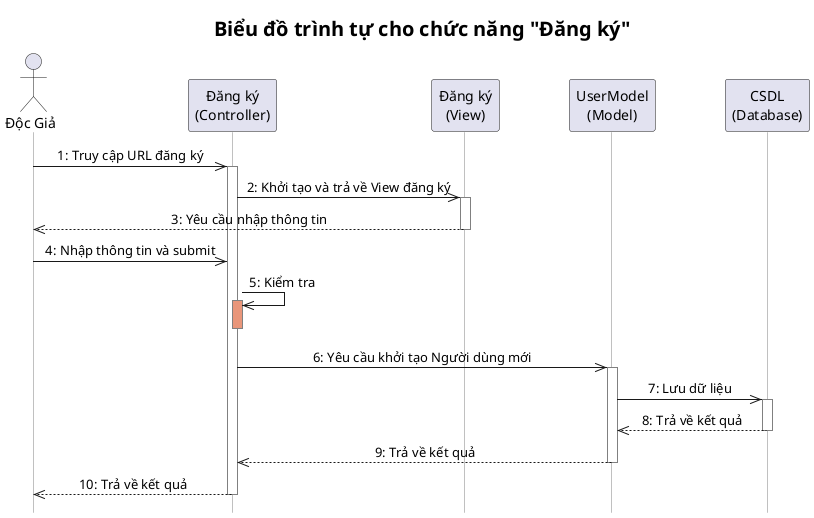 @startuml
hide footbox
skinparam sequenceMessageAlign center
skinparam lifelineStrategy solid
skinparam SequenceLifeLineBorderColor grey
skinparam SequenceLifeLineBorderThickness 1
skinparam ParticipantPadding 30
skinparam BoxPadding 10
skinparam SequenceBoxBackgroundColor white
skinparam SequenceGroupBackgroundColor white
skinparam SequenceMessageAlignment center
!define ACTOR_STYLE stereotype actor
!define BOUNDARY_STYLE stereotype boundary
!define CONTROL_STYLE stereotype control
!define DATABASE_STYLE stereotype database
skinparam backgroundColor white
skinparam title {
  FontSize 20
  FontStyle bold
}
title Biểu đồ trình tự cho chức năng "Đăng ký" 
actor "Độc Giả" as KH

participant "Đăng ký\n(Controller)" as C
participant "Đăng ký\n(View)" as V
participant "UserModel\n(Model)" as M 
participant "CSDL\n(Database)" as DB 
KH ->> C: 1: Truy cập URL đăng ký
activate C
C ->> V: 2: Khởi tạo và trả về View đăng ký
activate V
V -->> KH: 3: Yêu cầu nhập thông tin
deactivate V
KH ->> C: 4: Nhập thông tin và submit
C ->> C: 5: Kiểm tra
activate C #DarkSalmon
deactivate C
C ->> M: 6: Yêu cầu khởi tạo Người dùng mới
activate M
M ->> DB: 7: Lưu dữ liệu
activate DB
DB -->> M: 8: Trả về kết quả
deactivate DB
M -->> C: 9: Trả về kết quả
deactivate M
C -->> KH: 10: Trả về kết quả
deactivate C
@enduml